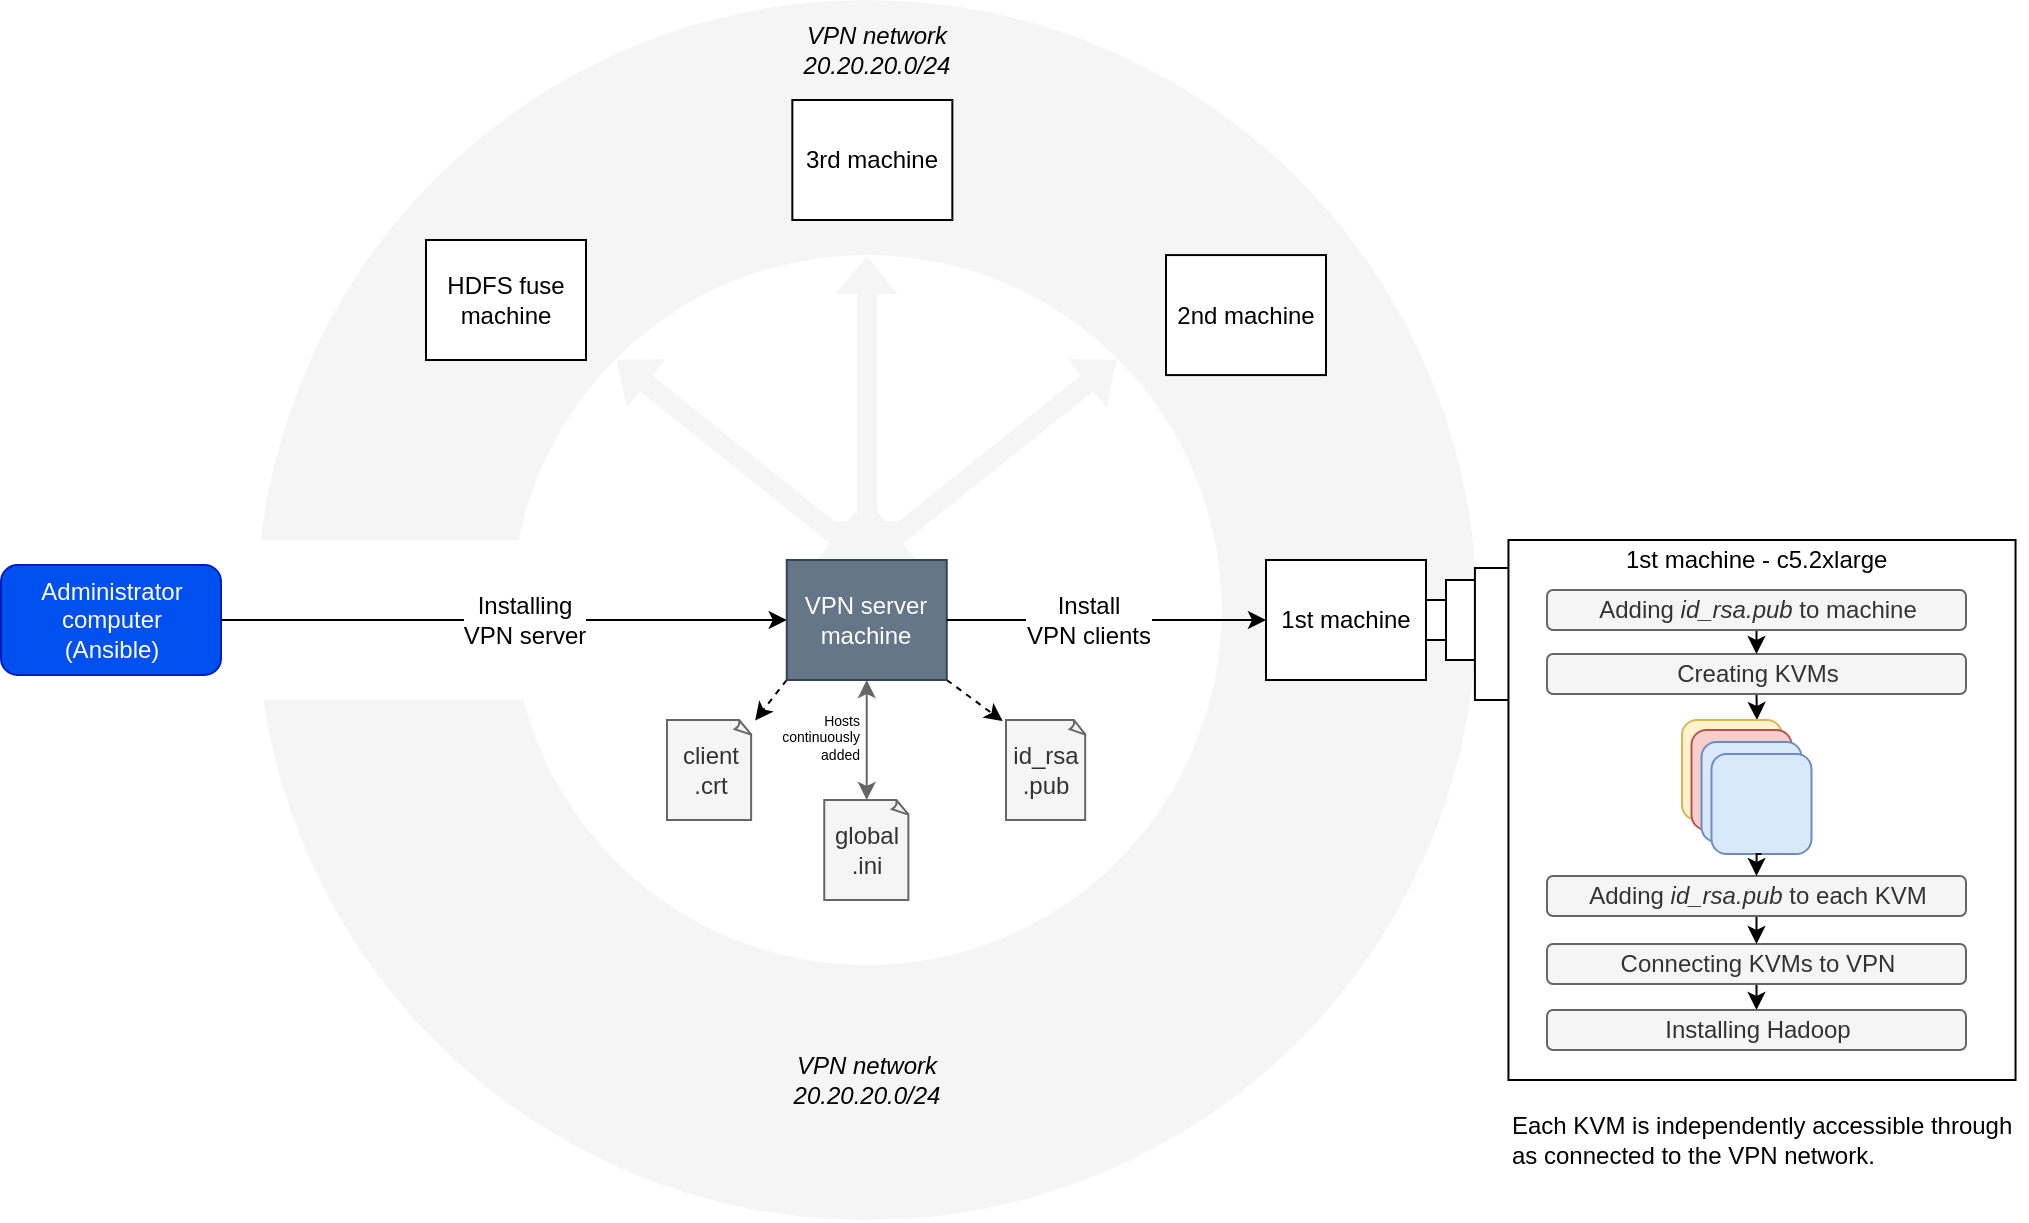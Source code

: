 <mxfile version="12.4.2" type="device" pages="1"><diagram id="L13YQ6r9ANer_TXaO7hL" name="Page-1"><mxGraphModel dx="1851" dy="1801" grid="1" gridSize="10" guides="1" tooltips="1" connect="1" arrows="1" fold="1" page="1" pageScale="1" pageWidth="827" pageHeight="1169" math="0" shadow="0"><root><mxCell id="0"/><mxCell id="1" parent="0"/><mxCell id="J6zUamN8uQ3XtT2_ZK9k-12" value="" style="ellipse;whiteSpace=wrap;html=1;aspect=fixed;fillColor=#f5f5f5;strokeColor=none;fontColor=#333333;" parent="1" vertex="1"><mxGeometry x="-34.66" y="-160" width="610.06" height="610.06" as="geometry"/></mxCell><mxCell id="J6zUamN8uQ3XtT2_ZK9k-22" value="&lt;i&gt;VPN network&lt;br&gt;20.20.20.0/24&lt;br&gt;&lt;/i&gt;" style="text;html=1;strokeColor=none;fillColor=none;align=center;verticalAlign=middle;whiteSpace=wrap;rounded=0;shadow=0;dashed=1;" parent="1" vertex="1"><mxGeometry x="234.75" y="-150" width="81" height="30" as="geometry"/></mxCell><mxCell id="J6zUamN8uQ3XtT2_ZK9k-23" value="" style="shape=dataStorage;whiteSpace=wrap;html=1;strokeColor=none;" parent="1" vertex="1"><mxGeometry x="-87.5" y="110" width="200" height="80" as="geometry"/></mxCell><mxCell id="J6zUamN8uQ3XtT2_ZK9k-13" value="" style="ellipse;whiteSpace=wrap;html=1;aspect=fixed;strokeColor=none;" parent="1" vertex="1"><mxGeometry x="92.89" y="-32.46" width="354.97" height="354.97" as="geometry"/></mxCell><mxCell id="J6zUamN8uQ3XtT2_ZK9k-14" value="client&lt;br&gt;.crt" style="whiteSpace=wrap;html=1;shape=mxgraph.basic.document;align=center;shadow=0;fillColor=#f5f5f5;strokeColor=#666666;fontColor=#333333;" parent="1" vertex="1"><mxGeometry x="170.5" y="200" width="42.5" height="50" as="geometry"/></mxCell><mxCell id="J6zUamN8uQ3XtT2_ZK9k-20" value="id_rsa&lt;br&gt;.pub" style="whiteSpace=wrap;html=1;shape=mxgraph.basic.document;align=center;shadow=0;fillColor=#f5f5f5;strokeColor=#666666;fontColor=#333333;" parent="1" vertex="1"><mxGeometry x="340" y="200" width="40" height="50" as="geometry"/></mxCell><mxCell id="J6zUamN8uQ3XtT2_ZK9k-21" value="global&lt;br&gt;.ini" style="whiteSpace=wrap;html=1;shape=mxgraph.basic.document;align=center;shadow=0;fillColor=#f5f5f5;strokeColor=#666666;fontColor=#333333;" parent="1" vertex="1"><mxGeometry x="249.12" y="240" width="42.5" height="50" as="geometry"/></mxCell><mxCell id="J6zUamN8uQ3XtT2_ZK9k-24" value="Administrator&lt;br&gt;computer&lt;br&gt;(Ansible)" style="rounded=1;whiteSpace=wrap;html=1;align=center;fillColor=#0050ef;strokeColor=#001DBC;fontColor=#ffffff;" parent="1" vertex="1"><mxGeometry x="-162.5" y="122.5" width="110" height="55" as="geometry"/></mxCell><mxCell id="J6zUamN8uQ3XtT2_ZK9k-27" value="HDFS fuse machine" style="rounded=0;whiteSpace=wrap;html=1;" parent="1" vertex="1"><mxGeometry x="50.0" y="-40.0" width="80" height="60" as="geometry"/></mxCell><mxCell id="J6zUamN8uQ3XtT2_ZK9k-28" value="3rd machine" style="rounded=0;whiteSpace=wrap;html=1;" parent="1" vertex="1"><mxGeometry x="233.17" y="-110" width="80" height="60" as="geometry"/></mxCell><mxCell id="J6zUamN8uQ3XtT2_ZK9k-29" value="2nd machine" style="rounded=0;whiteSpace=wrap;html=1;" parent="1" vertex="1"><mxGeometry x="420" y="-32.46" width="80" height="60" as="geometry"/></mxCell><mxCell id="J6zUamN8uQ3XtT2_ZK9k-30" value="" style="rounded=0;whiteSpace=wrap;html=1;" parent="1" vertex="1"><mxGeometry x="545" y="140" width="20" height="20" as="geometry"/></mxCell><mxCell id="J6zUamN8uQ3XtT2_ZK9k-31" value="1st machine" style="rounded=0;whiteSpace=wrap;html=1;" parent="1" vertex="1"><mxGeometry x="470.0" y="120" width="80" height="60" as="geometry"/></mxCell><mxCell id="J6zUamN8uQ3XtT2_ZK9k-32" value="" style="rounded=0;whiteSpace=wrap;html=1;" parent="1" vertex="1"><mxGeometry x="560" y="130" width="45.54" height="40" as="geometry"/></mxCell><mxCell id="J6zUamN8uQ3XtT2_ZK9k-33" value="" style="rounded=0;whiteSpace=wrap;html=1;" parent="1" vertex="1"><mxGeometry x="574.46" y="124" width="83.54" height="66" as="geometry"/></mxCell><mxCell id="J6zUamN8uQ3XtT2_ZK9k-34" value="" style="rounded=0;whiteSpace=wrap;html=1;" parent="1" vertex="1"><mxGeometry x="591.23" y="110" width="253.54" height="270" as="geometry"/></mxCell><mxCell id="J6zUamN8uQ3XtT2_ZK9k-35" value="1st machine - c5.2xlarge" style="text;html=1;strokeColor=none;fillColor=none;align=left;verticalAlign=middle;whiteSpace=wrap;rounded=0;" parent="1" vertex="1"><mxGeometry x="648.0" y="110" width="140" height="20" as="geometry"/></mxCell><mxCell id="J6zUamN8uQ3XtT2_ZK9k-36" style="edgeStyle=orthogonalEdgeStyle;curved=1;rounded=0;comic=0;orthogonalLoop=1;jettySize=auto;html=1;exitX=0.5;exitY=1;exitDx=0;exitDy=0;entryX=0.75;entryY=0;entryDx=0;entryDy=0;startArrow=none;startFill=0;" parent="1" source="J6zUamN8uQ3XtT2_ZK9k-37" target="J6zUamN8uQ3XtT2_ZK9k-45" edge="1"><mxGeometry relative="1" as="geometry"/></mxCell><mxCell id="J6zUamN8uQ3XtT2_ZK9k-37" value="Creating KVMs" style="rounded=1;whiteSpace=wrap;html=1;shadow=0;fillColor=#f5f5f5;strokeColor=#666666;fontColor=#333333;" parent="1" vertex="1"><mxGeometry x="610.5" y="167" width="209.5" height="20" as="geometry"/></mxCell><mxCell id="J6zUamN8uQ3XtT2_ZK9k-38" style="edgeStyle=orthogonalEdgeStyle;curved=1;rounded=0;comic=0;orthogonalLoop=1;jettySize=auto;html=1;exitX=0.5;exitY=1;exitDx=0;exitDy=0;entryX=0.5;entryY=0;entryDx=0;entryDy=0;startArrow=none;startFill=0;" parent="1" source="J6zUamN8uQ3XtT2_ZK9k-39" target="J6zUamN8uQ3XtT2_ZK9k-43" edge="1"><mxGeometry relative="1" as="geometry"/></mxCell><mxCell id="J6zUamN8uQ3XtT2_ZK9k-39" value="Connecting KVMs to VPN" style="rounded=1;whiteSpace=wrap;html=1;shadow=0;fillColor=#f5f5f5;strokeColor=#666666;fontColor=#333333;" parent="1" vertex="1"><mxGeometry x="610.5" y="312" width="209.5" height="20" as="geometry"/></mxCell><mxCell id="J6zUamN8uQ3XtT2_ZK9k-40" style="edgeStyle=orthogonalEdgeStyle;curved=1;rounded=0;comic=0;orthogonalLoop=1;jettySize=auto;html=1;exitX=0.5;exitY=1;exitDx=0;exitDy=0;entryX=0.5;entryY=0;entryDx=0;entryDy=0;startArrow=none;startFill=0;" parent="1" source="J6zUamN8uQ3XtT2_ZK9k-41" target="J6zUamN8uQ3XtT2_ZK9k-39" edge="1"><mxGeometry relative="1" as="geometry"/></mxCell><mxCell id="J6zUamN8uQ3XtT2_ZK9k-41" value="Adding &lt;i&gt;id_rsa.pub&lt;/i&gt; to each KVM" style="rounded=1;whiteSpace=wrap;html=1;shadow=0;fillColor=#f5f5f5;strokeColor=#666666;fontColor=#333333;" parent="1" vertex="1"><mxGeometry x="610.5" y="278" width="209.5" height="20" as="geometry"/></mxCell><mxCell id="J6zUamN8uQ3XtT2_ZK9k-43" value="Installing Hadoop" style="rounded=1;whiteSpace=wrap;html=1;shadow=0;fillColor=#f5f5f5;strokeColor=#666666;fontColor=#333333;" parent="1" vertex="1"><mxGeometry x="610.5" y="345" width="209.5" height="20" as="geometry"/></mxCell><mxCell id="J6zUamN8uQ3XtT2_ZK9k-44" value="" style="group" parent="1" vertex="1" connectable="0"><mxGeometry x="678.0" y="200" width="64.75" height="67" as="geometry"/></mxCell><mxCell id="J6zUamN8uQ3XtT2_ZK9k-45" value="" style="rounded=1;whiteSpace=wrap;html=1;align=center;fillColor=#fff2cc;strokeColor=#d6b656;" parent="J6zUamN8uQ3XtT2_ZK9k-44" vertex="1"><mxGeometry width="50" height="50" as="geometry"/></mxCell><mxCell id="J6zUamN8uQ3XtT2_ZK9k-46" value="" style="rounded=1;whiteSpace=wrap;html=1;align=center;fillColor=#f8cecc;strokeColor=#b85450;" parent="J6zUamN8uQ3XtT2_ZK9k-44" vertex="1"><mxGeometry x="4.75" y="5" width="50" height="50" as="geometry"/></mxCell><mxCell id="J6zUamN8uQ3XtT2_ZK9k-47" value="" style="rounded=1;whiteSpace=wrap;html=1;align=center;fillColor=#dae8fc;strokeColor=#6c8ebf;" parent="J6zUamN8uQ3XtT2_ZK9k-44" vertex="1"><mxGeometry x="9.75" y="11" width="50" height="50" as="geometry"/></mxCell><mxCell id="J6zUamN8uQ3XtT2_ZK9k-48" value="" style="rounded=1;whiteSpace=wrap;html=1;align=center;fillColor=#dae8fc;strokeColor=#6c8ebf;" parent="J6zUamN8uQ3XtT2_ZK9k-44" vertex="1"><mxGeometry x="14.75" y="17" width="50" height="50" as="geometry"/></mxCell><mxCell id="J6zUamN8uQ3XtT2_ZK9k-50" style="edgeStyle=orthogonalEdgeStyle;rounded=0;orthogonalLoop=1;jettySize=auto;html=1;exitX=0.5;exitY=1;exitDx=0;exitDy=0;entryX=0.5;entryY=0;entryDx=0;entryDy=0;" parent="1" source="J6zUamN8uQ3XtT2_ZK9k-51" target="J6zUamN8uQ3XtT2_ZK9k-37" edge="1"><mxGeometry relative="1" as="geometry"/></mxCell><mxCell id="J6zUamN8uQ3XtT2_ZK9k-51" value="Adding &lt;i&gt;id_rsa.pub&lt;/i&gt; to machine" style="rounded=1;whiteSpace=wrap;html=1;shadow=0;fillColor=#f5f5f5;strokeColor=#666666;fontColor=#333333;" parent="1" vertex="1"><mxGeometry x="610.5" y="135" width="209.5" height="20" as="geometry"/></mxCell><mxCell id="J6zUamN8uQ3XtT2_ZK9k-52" style="edgeStyle=orthogonalEdgeStyle;rounded=0;orthogonalLoop=1;jettySize=auto;html=1;exitX=0.5;exitY=1;exitDx=0;exitDy=0;entryX=0.5;entryY=0;entryDx=0;entryDy=0;" parent="1" source="J6zUamN8uQ3XtT2_ZK9k-48" target="J6zUamN8uQ3XtT2_ZK9k-41" edge="1"><mxGeometry relative="1" as="geometry"/></mxCell><mxCell id="J6zUamN8uQ3XtT2_ZK9k-59" value="&lt;i&gt;VPN network&lt;br&gt;20.20.20.0/24&lt;/i&gt;" style="text;html=1;strokeColor=none;fillColor=none;align=center;verticalAlign=middle;whiteSpace=wrap;rounded=0;shadow=0;dashed=1;" parent="1" vertex="1"><mxGeometry x="229.87" y="370" width="81" height="20" as="geometry"/></mxCell><mxCell id="J6zUamN8uQ3XtT2_ZK9k-25" style="edgeStyle=none;rounded=0;orthogonalLoop=1;jettySize=auto;html=1;exitX=1;exitY=0.5;exitDx=0;exitDy=0;entryX=0;entryY=0.5;entryDx=0;entryDy=0;" parent="1" source="J6zUamN8uQ3XtT2_ZK9k-24" target="J6zUamN8uQ3XtT2_ZK9k-19" edge="1"><mxGeometry relative="1" as="geometry"/></mxCell><mxCell id="J6zUamN8uQ3XtT2_ZK9k-26" value="Installing&lt;br&gt;VPN server" style="text;html=1;align=center;verticalAlign=middle;resizable=0;points=[];;labelBackgroundColor=#ffffff;" parent="J6zUamN8uQ3XtT2_ZK9k-25" vertex="1" connectable="0"><mxGeometry x="-0.113" y="-1" relative="1" as="geometry"><mxPoint x="25.5" y="-1" as="offset"/></mxGeometry></mxCell><mxCell id="J6zUamN8uQ3XtT2_ZK9k-55" style="edgeStyle=none;rounded=0;orthogonalLoop=1;jettySize=auto;html=1;exitX=0;exitY=1;exitDx=0;exitDy=0;entryX=1.037;entryY=0.004;entryDx=0;entryDy=0;entryPerimeter=0;dashed=1;" parent="1" source="J6zUamN8uQ3XtT2_ZK9k-19" target="J6zUamN8uQ3XtT2_ZK9k-14" edge="1"><mxGeometry relative="1" as="geometry"/></mxCell><mxCell id="J6zUamN8uQ3XtT2_ZK9k-56" style="edgeStyle=none;rounded=0;orthogonalLoop=1;jettySize=auto;html=1;exitX=1;exitY=1;exitDx=0;exitDy=0;dashed=1;entryX=-0.042;entryY=0.011;entryDx=0;entryDy=0;entryPerimeter=0;" parent="1" source="J6zUamN8uQ3XtT2_ZK9k-19" target="J6zUamN8uQ3XtT2_ZK9k-20" edge="1"><mxGeometry relative="1" as="geometry"><mxPoint x="320" y="190" as="targetPoint"/></mxGeometry></mxCell><mxCell id="J6zUamN8uQ3XtT2_ZK9k-17" style="edgeStyle=orthogonalEdgeStyle;curved=1;rounded=0;comic=0;orthogonalLoop=1;jettySize=auto;html=1;exitX=0.5;exitY=1;exitDx=0;exitDy=0;entryX=0.5;entryY=0;entryDx=0;entryDy=0;entryPerimeter=0;startArrow=classic;startFill=1;fillColor=#f5f5f5;strokeColor=#666666;" parent="1" source="J6zUamN8uQ3XtT2_ZK9k-19" target="J6zUamN8uQ3XtT2_ZK9k-21" edge="1"><mxGeometry relative="1" as="geometry"/></mxCell><mxCell id="J6zUamN8uQ3XtT2_ZK9k-18" value="&lt;p style=&quot;line-height: 120% ; font-size: 7px&quot;&gt;&lt;span&gt;Hosts&lt;br&gt;continuously&lt;br&gt;&lt;/span&gt;added&lt;br&gt;&lt;/p&gt;" style="text;html=1;align=right;verticalAlign=middle;resizable=0;points=[];;labelBackgroundColor=none;labelBorderColor=none;" parent="J6zUamN8uQ3XtT2_ZK9k-17" vertex="1" connectable="0"><mxGeometry x="-0.252" y="1" relative="1" as="geometry"><mxPoint x="-4.06" y="6.5" as="offset"/></mxGeometry></mxCell><mxCell id="J6zUamN8uQ3XtT2_ZK9k-61" value="" style="shape=flexArrow;endArrow=classic;startArrow=classic;html=1;entryX=0.5;entryY=0;entryDx=0;entryDy=0;exitX=0.5;exitY=0;exitDx=0;exitDy=0;fillColor=#f5f5f5;strokeColor=none;" parent="1" source="J6zUamN8uQ3XtT2_ZK9k-19" target="J6zUamN8uQ3XtT2_ZK9k-13" edge="1"><mxGeometry width="50" height="50" relative="1" as="geometry"><mxPoint x="280" y="90" as="sourcePoint"/><mxPoint x="330" y="40" as="targetPoint"/></mxGeometry></mxCell><mxCell id="J6zUamN8uQ3XtT2_ZK9k-63" value="" style="shape=flexArrow;endArrow=classic;startArrow=classic;html=1;entryX=1;entryY=0;entryDx=0;entryDy=0;exitX=0.5;exitY=0;exitDx=0;exitDy=0;fillColor=#f5f5f5;strokeColor=none;" parent="1" target="J6zUamN8uQ3XtT2_ZK9k-13" edge="1"><mxGeometry width="50" height="50" relative="1" as="geometry"><mxPoint x="270.03" y="120" as="sourcePoint"/><mxPoint x="270.035" y="-32.46" as="targetPoint"/></mxGeometry></mxCell><mxCell id="J6zUamN8uQ3XtT2_ZK9k-64" value="" style="shape=flexArrow;endArrow=classic;startArrow=classic;html=1;entryX=0;entryY=0;entryDx=0;entryDy=0;exitX=0.5;exitY=0;exitDx=0;exitDy=0;fillColor=#f5f5f5;strokeColor=none;" parent="1" source="J6zUamN8uQ3XtT2_ZK9k-19" target="J6zUamN8uQ3XtT2_ZK9k-13" edge="1"><mxGeometry width="50" height="50" relative="1" as="geometry"><mxPoint x="294.15" y="110" as="sourcePoint"/><mxPoint x="419.996" y="9.524" as="targetPoint"/></mxGeometry></mxCell><mxCell id="J6zUamN8uQ3XtT2_ZK9k-19" value="VPN server machine" style="rounded=0;whiteSpace=wrap;html=1;fillColor=#647687;strokeColor=#314354;fontColor=#ffffff;" parent="1" vertex="1"><mxGeometry x="230.37" y="120" width="80" height="60" as="geometry"/></mxCell><mxCell id="J6zUamN8uQ3XtT2_ZK9k-57" style="edgeStyle=none;rounded=0;orthogonalLoop=1;jettySize=auto;html=1;exitX=1;exitY=0.5;exitDx=0;exitDy=0;entryX=0;entryY=0.5;entryDx=0;entryDy=0;" parent="1" source="J6zUamN8uQ3XtT2_ZK9k-19" target="J6zUamN8uQ3XtT2_ZK9k-31" edge="1"><mxGeometry relative="1" as="geometry"/></mxCell><mxCell id="J6zUamN8uQ3XtT2_ZK9k-58" value="Install &lt;br&gt;VPN clients" style="text;html=1;align=center;verticalAlign=middle;resizable=0;points=[];;labelBackgroundColor=#ffffff;" parent="J6zUamN8uQ3XtT2_ZK9k-57" vertex="1" connectable="0"><mxGeometry x="-0.125" relative="1" as="geometry"><mxPoint as="offset"/></mxGeometry></mxCell><mxCell id="J6zUamN8uQ3XtT2_ZK9k-71" value="&lt;span&gt;Each KVM is independently accessible through as connected to the VPN network.&lt;/span&gt;" style="text;html=1;strokeColor=none;fillColor=none;align=left;verticalAlign=middle;whiteSpace=wrap;rounded=0;shadow=0;dashed=1;fontStyle=0" parent="1" vertex="1"><mxGeometry x="591.23" y="390" width="258.77" height="40" as="geometry"/></mxCell></root></mxGraphModel></diagram></mxfile>